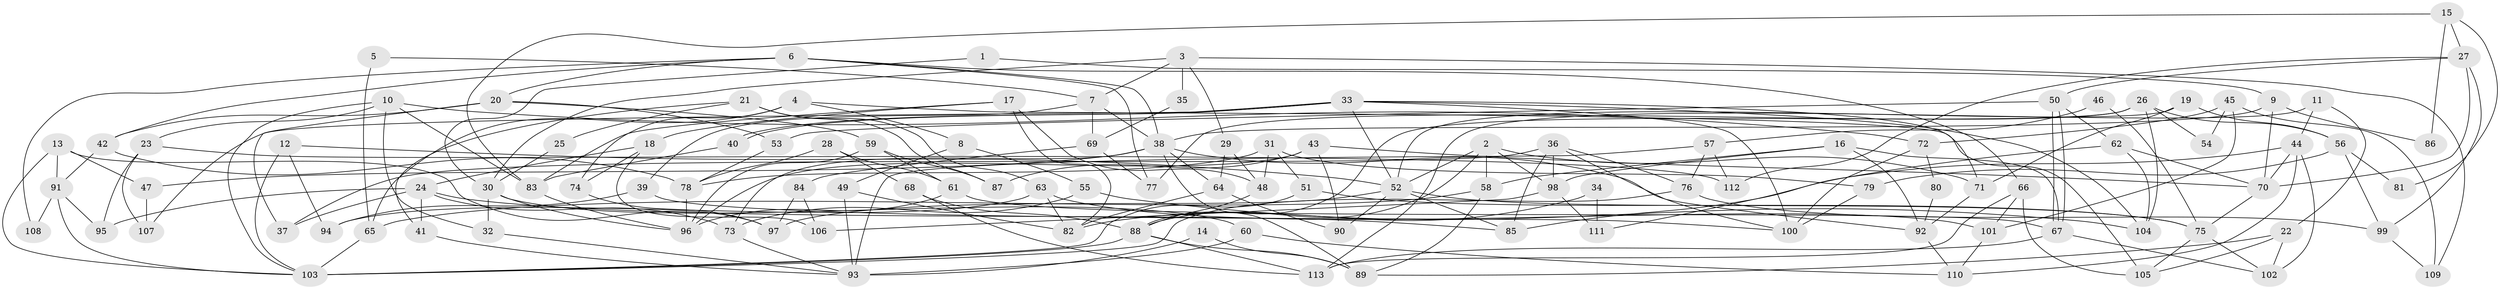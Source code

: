 // coarse degree distribution, {7: 0.2571428571428571, 5: 0.11428571428571428, 9: 0.11428571428571428, 10: 0.2, 11: 0.02857142857142857, 6: 0.11428571428571428, 8: 0.02857142857142857, 4: 0.08571428571428572, 3: 0.05714285714285714}
// Generated by graph-tools (version 1.1) at 2025/51/03/04/25 22:51:17]
// undirected, 113 vertices, 226 edges
graph export_dot {
  node [color=gray90,style=filled];
  1;
  2;
  3;
  4;
  5;
  6;
  7;
  8;
  9;
  10;
  11;
  12;
  13;
  14;
  15;
  16;
  17;
  18;
  19;
  20;
  21;
  22;
  23;
  24;
  25;
  26;
  27;
  28;
  29;
  30;
  31;
  32;
  33;
  34;
  35;
  36;
  37;
  38;
  39;
  40;
  41;
  42;
  43;
  44;
  45;
  46;
  47;
  48;
  49;
  50;
  51;
  52;
  53;
  54;
  55;
  56;
  57;
  58;
  59;
  60;
  61;
  62;
  63;
  64;
  65;
  66;
  67;
  68;
  69;
  70;
  71;
  72;
  73;
  74;
  75;
  76;
  77;
  78;
  79;
  80;
  81;
  82;
  83;
  84;
  85;
  86;
  87;
  88;
  89;
  90;
  91;
  92;
  93;
  94;
  95;
  96;
  97;
  98;
  99;
  100;
  101;
  102;
  103;
  104;
  105;
  106;
  107;
  108;
  109;
  110;
  111;
  112;
  113;
  1 -- 30;
  1 -- 9;
  2 -- 71;
  2 -- 98;
  2 -- 52;
  2 -- 58;
  2 -- 88;
  3 -- 7;
  3 -- 29;
  3 -- 30;
  3 -- 35;
  3 -- 109;
  4 -- 105;
  4 -- 65;
  4 -- 8;
  4 -- 74;
  5 -- 65;
  5 -- 7;
  6 -- 38;
  6 -- 42;
  6 -- 20;
  6 -- 66;
  6 -- 77;
  6 -- 108;
  7 -- 39;
  7 -- 38;
  7 -- 69;
  8 -- 49;
  8 -- 55;
  9 -- 38;
  9 -- 70;
  9 -- 86;
  10 -- 72;
  10 -- 23;
  10 -- 32;
  10 -- 83;
  10 -- 103;
  11 -- 113;
  11 -- 44;
  11 -- 22;
  12 -- 52;
  12 -- 103;
  12 -- 94;
  13 -- 103;
  13 -- 47;
  13 -- 91;
  13 -- 97;
  14 -- 93;
  14 -- 89;
  15 -- 83;
  15 -- 27;
  15 -- 81;
  15 -- 86;
  16 -- 58;
  16 -- 67;
  16 -- 92;
  16 -- 98;
  17 -- 48;
  17 -- 83;
  17 -- 18;
  17 -- 82;
  18 -- 24;
  18 -- 74;
  18 -- 106;
  19 -- 71;
  19 -- 52;
  19 -- 56;
  20 -- 42;
  20 -- 37;
  20 -- 53;
  20 -- 59;
  21 -- 63;
  21 -- 41;
  21 -- 25;
  21 -- 87;
  22 -- 102;
  22 -- 89;
  22 -- 105;
  23 -- 112;
  23 -- 95;
  23 -- 107;
  24 -- 37;
  24 -- 73;
  24 -- 41;
  24 -- 85;
  24 -- 95;
  25 -- 30;
  26 -- 104;
  26 -- 88;
  26 -- 54;
  26 -- 56;
  26 -- 77;
  27 -- 99;
  27 -- 70;
  27 -- 50;
  27 -- 112;
  28 -- 78;
  28 -- 61;
  28 -- 68;
  29 -- 48;
  29 -- 64;
  30 -- 96;
  30 -- 32;
  30 -- 60;
  31 -- 51;
  31 -- 79;
  31 -- 48;
  31 -- 78;
  32 -- 93;
  33 -- 40;
  33 -- 40;
  33 -- 52;
  33 -- 71;
  33 -- 100;
  33 -- 104;
  33 -- 107;
  34 -- 82;
  34 -- 111;
  35 -- 69;
  36 -- 98;
  36 -- 85;
  36 -- 37;
  36 -- 76;
  36 -- 100;
  38 -- 92;
  38 -- 89;
  38 -- 47;
  38 -- 64;
  38 -- 73;
  39 -- 100;
  39 -- 94;
  40 -- 83;
  41 -- 93;
  42 -- 78;
  42 -- 91;
  43 -- 96;
  43 -- 70;
  43 -- 87;
  43 -- 90;
  44 -- 102;
  44 -- 85;
  44 -- 70;
  44 -- 110;
  45 -- 101;
  45 -- 109;
  45 -- 54;
  45 -- 72;
  46 -- 75;
  46 -- 57;
  47 -- 107;
  48 -- 88;
  49 -- 93;
  49 -- 82;
  50 -- 67;
  50 -- 67;
  50 -- 53;
  50 -- 62;
  51 -- 103;
  51 -- 75;
  52 -- 97;
  52 -- 75;
  52 -- 85;
  52 -- 90;
  53 -- 78;
  55 -- 104;
  55 -- 73;
  56 -- 79;
  56 -- 81;
  56 -- 99;
  57 -- 76;
  57 -- 93;
  57 -- 112;
  58 -- 89;
  58 -- 65;
  59 -- 87;
  59 -- 61;
  59 -- 96;
  60 -- 93;
  60 -- 110;
  61 -- 96;
  61 -- 67;
  62 -- 70;
  62 -- 104;
  62 -- 111;
  63 -- 101;
  63 -- 82;
  63 -- 94;
  64 -- 90;
  64 -- 82;
  65 -- 103;
  66 -- 113;
  66 -- 101;
  66 -- 105;
  67 -- 102;
  67 -- 113;
  68 -- 88;
  68 -- 113;
  69 -- 77;
  69 -- 84;
  70 -- 75;
  71 -- 92;
  72 -- 100;
  72 -- 80;
  73 -- 93;
  74 -- 97;
  75 -- 105;
  75 -- 102;
  76 -- 103;
  76 -- 99;
  78 -- 96;
  79 -- 100;
  80 -- 92;
  83 -- 96;
  84 -- 97;
  84 -- 106;
  88 -- 113;
  88 -- 89;
  88 -- 103;
  91 -- 103;
  91 -- 95;
  91 -- 108;
  92 -- 110;
  98 -- 106;
  98 -- 111;
  99 -- 109;
  101 -- 110;
}
